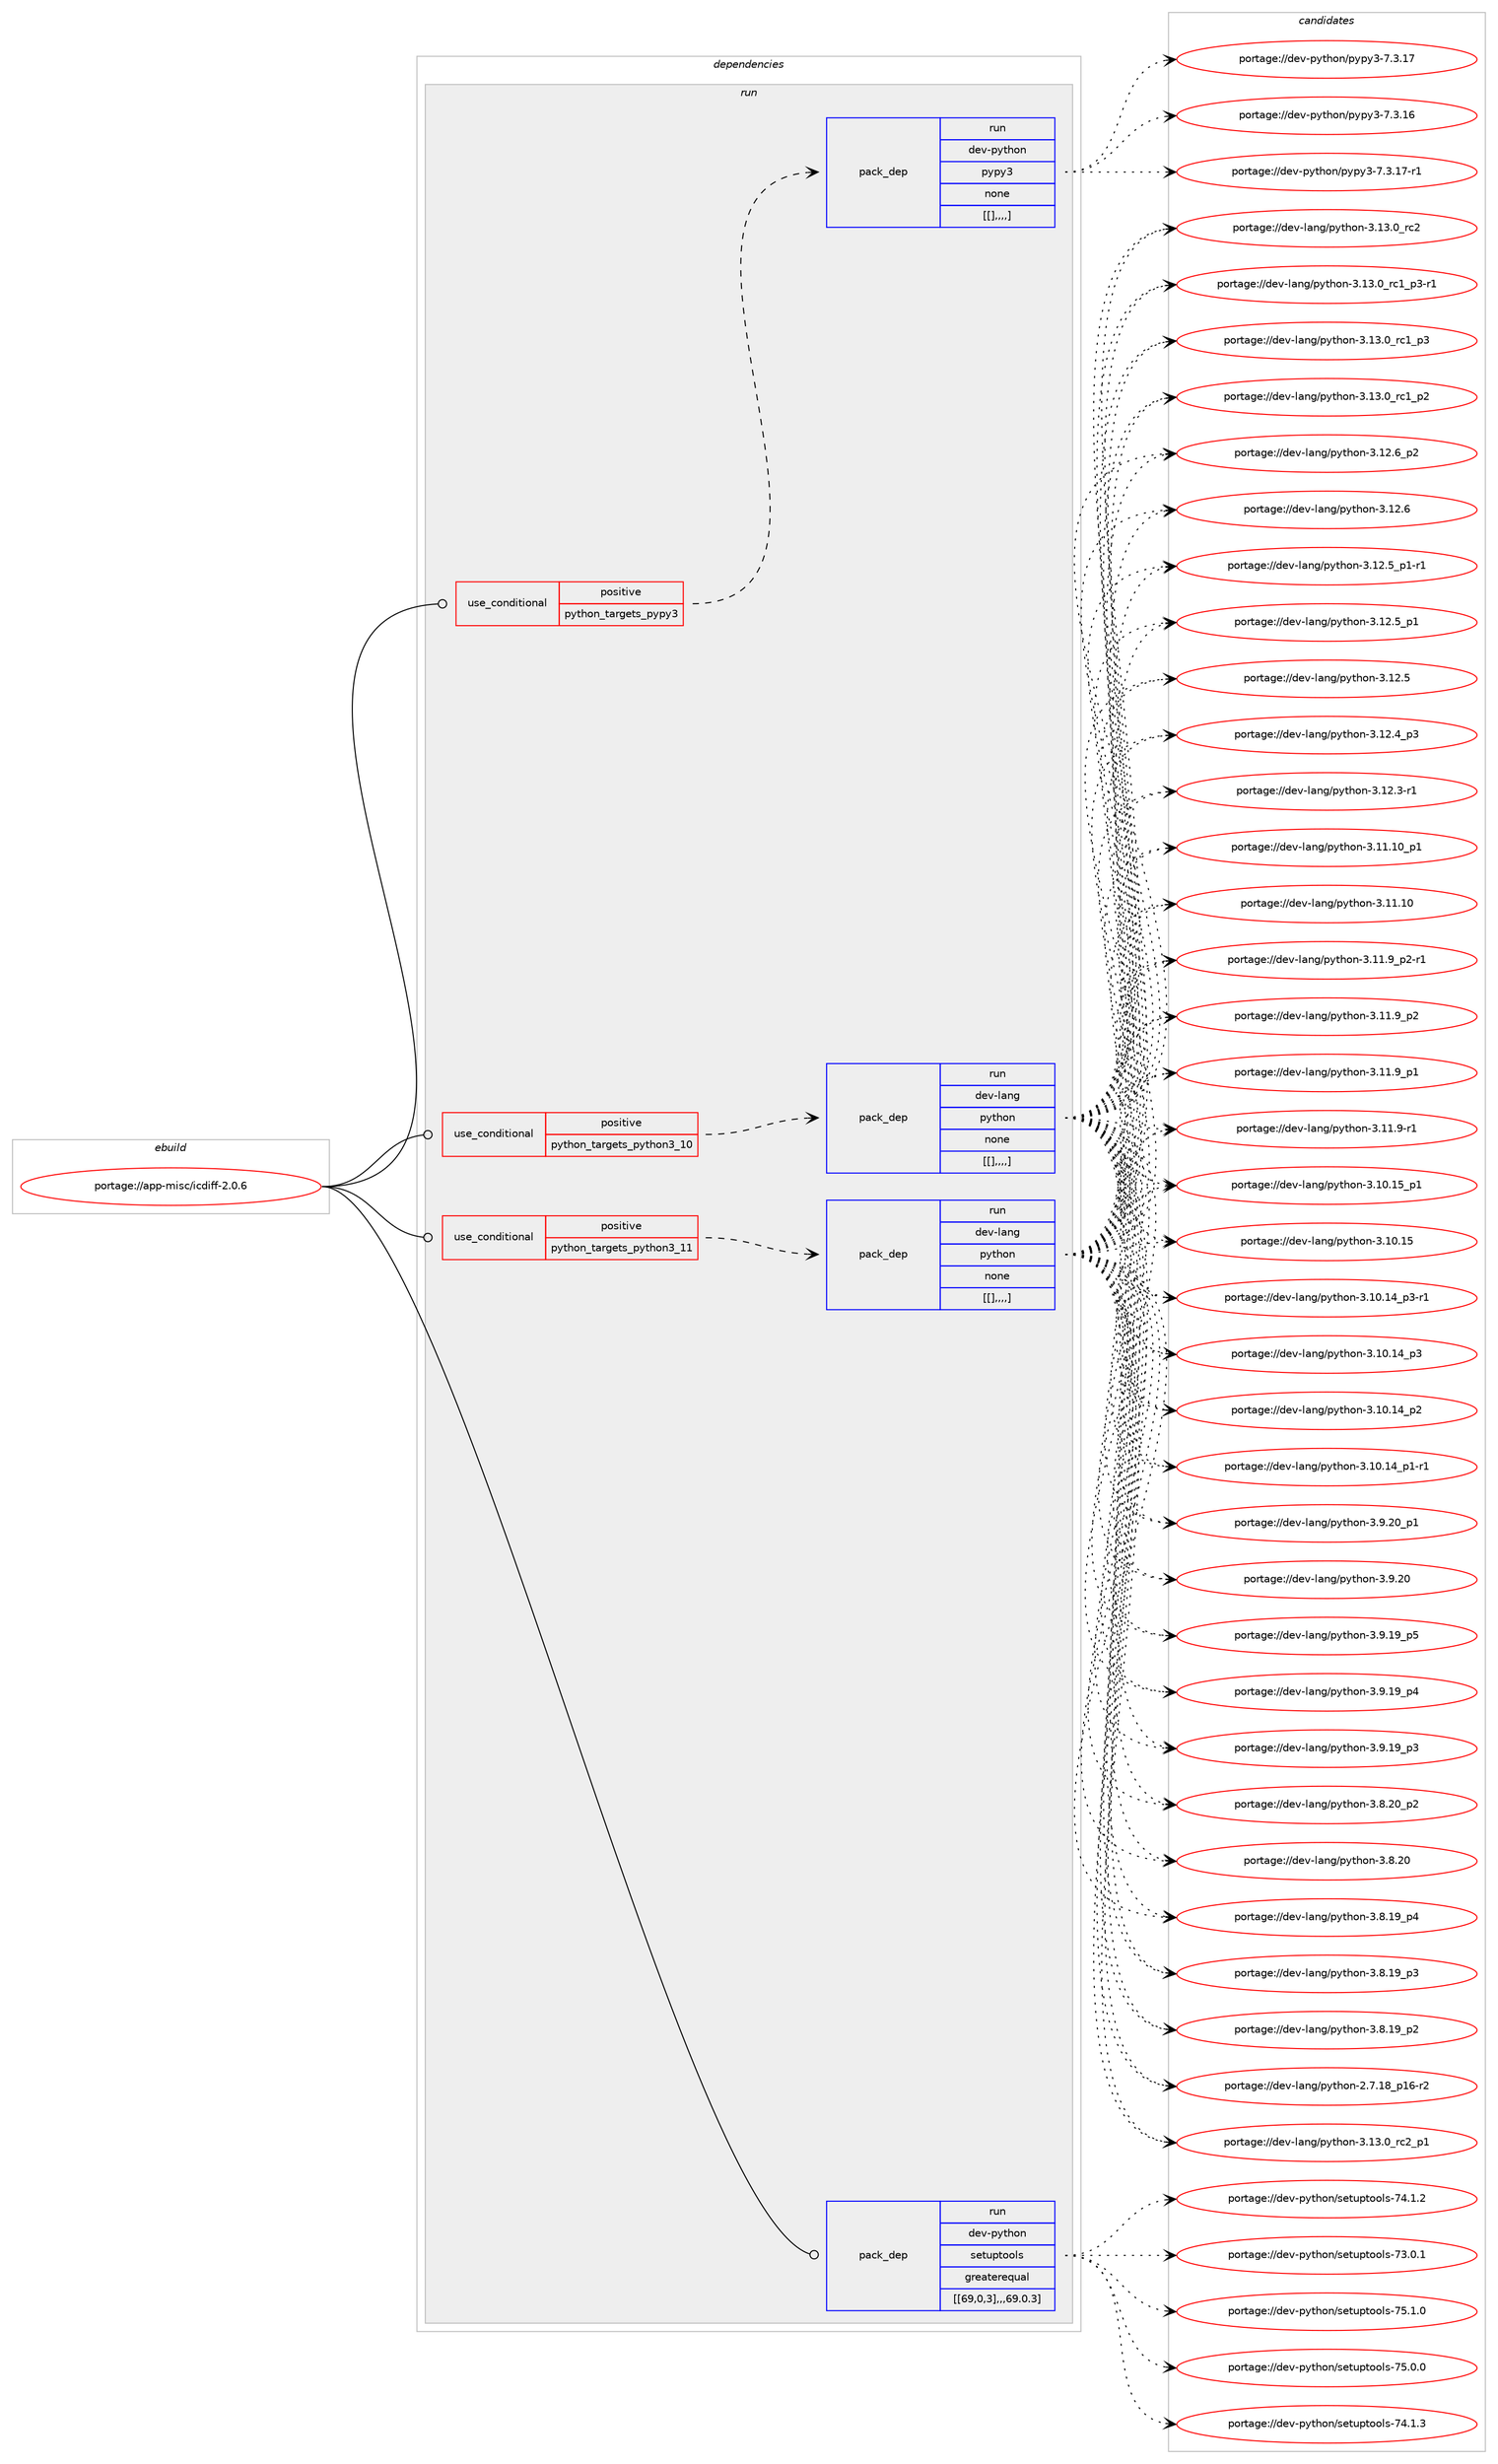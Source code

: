 digraph prolog {

# *************
# Graph options
# *************

newrank=true;
concentrate=true;
compound=true;
graph [rankdir=LR,fontname=Helvetica,fontsize=10,ranksep=1.5];#, ranksep=2.5, nodesep=0.2];
edge  [arrowhead=vee];
node  [fontname=Helvetica,fontsize=10];

# **********
# The ebuild
# **********

subgraph cluster_leftcol {
color=gray;
label=<<i>ebuild</i>>;
id [label="portage://app-misc/icdiff-2.0.6", color=red, width=4, href="../app-misc/icdiff-2.0.6.svg"];
}

# ****************
# The dependencies
# ****************

subgraph cluster_midcol {
color=gray;
label=<<i>dependencies</i>>;
subgraph cluster_compile {
fillcolor="#eeeeee";
style=filled;
label=<<i>compile</i>>;
}
subgraph cluster_compileandrun {
fillcolor="#eeeeee";
style=filled;
label=<<i>compile and run</i>>;
}
subgraph cluster_run {
fillcolor="#eeeeee";
style=filled;
label=<<i>run</i>>;
subgraph cond12502 {
dependency42552 [label=<<TABLE BORDER="0" CELLBORDER="1" CELLSPACING="0" CELLPADDING="4"><TR><TD ROWSPAN="3" CELLPADDING="10">use_conditional</TD></TR><TR><TD>positive</TD></TR><TR><TD>python_targets_pypy3</TD></TR></TABLE>>, shape=none, color=red];
subgraph pack29658 {
dependency42553 [label=<<TABLE BORDER="0" CELLBORDER="1" CELLSPACING="0" CELLPADDING="4" WIDTH="220"><TR><TD ROWSPAN="6" CELLPADDING="30">pack_dep</TD></TR><TR><TD WIDTH="110">run</TD></TR><TR><TD>dev-python</TD></TR><TR><TD>pypy3</TD></TR><TR><TD>none</TD></TR><TR><TD>[[],,,,]</TD></TR></TABLE>>, shape=none, color=blue];
}
dependency42552:e -> dependency42553:w [weight=20,style="dashed",arrowhead="vee"];
}
id:e -> dependency42552:w [weight=20,style="solid",arrowhead="odot"];
subgraph cond12503 {
dependency42554 [label=<<TABLE BORDER="0" CELLBORDER="1" CELLSPACING="0" CELLPADDING="4"><TR><TD ROWSPAN="3" CELLPADDING="10">use_conditional</TD></TR><TR><TD>positive</TD></TR><TR><TD>python_targets_python3_10</TD></TR></TABLE>>, shape=none, color=red];
subgraph pack29659 {
dependency42555 [label=<<TABLE BORDER="0" CELLBORDER="1" CELLSPACING="0" CELLPADDING="4" WIDTH="220"><TR><TD ROWSPAN="6" CELLPADDING="30">pack_dep</TD></TR><TR><TD WIDTH="110">run</TD></TR><TR><TD>dev-lang</TD></TR><TR><TD>python</TD></TR><TR><TD>none</TD></TR><TR><TD>[[],,,,]</TD></TR></TABLE>>, shape=none, color=blue];
}
dependency42554:e -> dependency42555:w [weight=20,style="dashed",arrowhead="vee"];
}
id:e -> dependency42554:w [weight=20,style="solid",arrowhead="odot"];
subgraph cond12504 {
dependency42556 [label=<<TABLE BORDER="0" CELLBORDER="1" CELLSPACING="0" CELLPADDING="4"><TR><TD ROWSPAN="3" CELLPADDING="10">use_conditional</TD></TR><TR><TD>positive</TD></TR><TR><TD>python_targets_python3_11</TD></TR></TABLE>>, shape=none, color=red];
subgraph pack29660 {
dependency42557 [label=<<TABLE BORDER="0" CELLBORDER="1" CELLSPACING="0" CELLPADDING="4" WIDTH="220"><TR><TD ROWSPAN="6" CELLPADDING="30">pack_dep</TD></TR><TR><TD WIDTH="110">run</TD></TR><TR><TD>dev-lang</TD></TR><TR><TD>python</TD></TR><TR><TD>none</TD></TR><TR><TD>[[],,,,]</TD></TR></TABLE>>, shape=none, color=blue];
}
dependency42556:e -> dependency42557:w [weight=20,style="dashed",arrowhead="vee"];
}
id:e -> dependency42556:w [weight=20,style="solid",arrowhead="odot"];
subgraph pack29661 {
dependency42558 [label=<<TABLE BORDER="0" CELLBORDER="1" CELLSPACING="0" CELLPADDING="4" WIDTH="220"><TR><TD ROWSPAN="6" CELLPADDING="30">pack_dep</TD></TR><TR><TD WIDTH="110">run</TD></TR><TR><TD>dev-python</TD></TR><TR><TD>setuptools</TD></TR><TR><TD>greaterequal</TD></TR><TR><TD>[[69,0,3],,,69.0.3]</TD></TR></TABLE>>, shape=none, color=blue];
}
id:e -> dependency42558:w [weight=20,style="solid",arrowhead="odot"];
}
}

# **************
# The candidates
# **************

subgraph cluster_choices {
rank=same;
color=gray;
label=<<i>candidates</i>>;

subgraph choice29658 {
color=black;
nodesep=1;
choice100101118451121211161041111104711212111212151455546514649554511449 [label="portage://dev-python/pypy3-7.3.17-r1", color=red, width=4,href="../dev-python/pypy3-7.3.17-r1.svg"];
choice10010111845112121116104111110471121211121215145554651464955 [label="portage://dev-python/pypy3-7.3.17", color=red, width=4,href="../dev-python/pypy3-7.3.17.svg"];
choice10010111845112121116104111110471121211121215145554651464954 [label="portage://dev-python/pypy3-7.3.16", color=red, width=4,href="../dev-python/pypy3-7.3.16.svg"];
dependency42553:e -> choice100101118451121211161041111104711212111212151455546514649554511449:w [style=dotted,weight="100"];
dependency42553:e -> choice10010111845112121116104111110471121211121215145554651464955:w [style=dotted,weight="100"];
dependency42553:e -> choice10010111845112121116104111110471121211121215145554651464954:w [style=dotted,weight="100"];
}
subgraph choice29659 {
color=black;
nodesep=1;
choice100101118451089711010347112121116104111110455146495146489511499509511249 [label="portage://dev-lang/python-3.13.0_rc2_p1", color=red, width=4,href="../dev-lang/python-3.13.0_rc2_p1.svg"];
choice10010111845108971101034711212111610411111045514649514648951149950 [label="portage://dev-lang/python-3.13.0_rc2", color=red, width=4,href="../dev-lang/python-3.13.0_rc2.svg"];
choice1001011184510897110103471121211161041111104551464951464895114994995112514511449 [label="portage://dev-lang/python-3.13.0_rc1_p3-r1", color=red, width=4,href="../dev-lang/python-3.13.0_rc1_p3-r1.svg"];
choice100101118451089711010347112121116104111110455146495146489511499499511251 [label="portage://dev-lang/python-3.13.0_rc1_p3", color=red, width=4,href="../dev-lang/python-3.13.0_rc1_p3.svg"];
choice100101118451089711010347112121116104111110455146495146489511499499511250 [label="portage://dev-lang/python-3.13.0_rc1_p2", color=red, width=4,href="../dev-lang/python-3.13.0_rc1_p2.svg"];
choice100101118451089711010347112121116104111110455146495046549511250 [label="portage://dev-lang/python-3.12.6_p2", color=red, width=4,href="../dev-lang/python-3.12.6_p2.svg"];
choice10010111845108971101034711212111610411111045514649504654 [label="portage://dev-lang/python-3.12.6", color=red, width=4,href="../dev-lang/python-3.12.6.svg"];
choice1001011184510897110103471121211161041111104551464950465395112494511449 [label="portage://dev-lang/python-3.12.5_p1-r1", color=red, width=4,href="../dev-lang/python-3.12.5_p1-r1.svg"];
choice100101118451089711010347112121116104111110455146495046539511249 [label="portage://dev-lang/python-3.12.5_p1", color=red, width=4,href="../dev-lang/python-3.12.5_p1.svg"];
choice10010111845108971101034711212111610411111045514649504653 [label="portage://dev-lang/python-3.12.5", color=red, width=4,href="../dev-lang/python-3.12.5.svg"];
choice100101118451089711010347112121116104111110455146495046529511251 [label="portage://dev-lang/python-3.12.4_p3", color=red, width=4,href="../dev-lang/python-3.12.4_p3.svg"];
choice100101118451089711010347112121116104111110455146495046514511449 [label="portage://dev-lang/python-3.12.3-r1", color=red, width=4,href="../dev-lang/python-3.12.3-r1.svg"];
choice10010111845108971101034711212111610411111045514649494649489511249 [label="portage://dev-lang/python-3.11.10_p1", color=red, width=4,href="../dev-lang/python-3.11.10_p1.svg"];
choice1001011184510897110103471121211161041111104551464949464948 [label="portage://dev-lang/python-3.11.10", color=red, width=4,href="../dev-lang/python-3.11.10.svg"];
choice1001011184510897110103471121211161041111104551464949465795112504511449 [label="portage://dev-lang/python-3.11.9_p2-r1", color=red, width=4,href="../dev-lang/python-3.11.9_p2-r1.svg"];
choice100101118451089711010347112121116104111110455146494946579511250 [label="portage://dev-lang/python-3.11.9_p2", color=red, width=4,href="../dev-lang/python-3.11.9_p2.svg"];
choice100101118451089711010347112121116104111110455146494946579511249 [label="portage://dev-lang/python-3.11.9_p1", color=red, width=4,href="../dev-lang/python-3.11.9_p1.svg"];
choice100101118451089711010347112121116104111110455146494946574511449 [label="portage://dev-lang/python-3.11.9-r1", color=red, width=4,href="../dev-lang/python-3.11.9-r1.svg"];
choice10010111845108971101034711212111610411111045514649484649539511249 [label="portage://dev-lang/python-3.10.15_p1", color=red, width=4,href="../dev-lang/python-3.10.15_p1.svg"];
choice1001011184510897110103471121211161041111104551464948464953 [label="portage://dev-lang/python-3.10.15", color=red, width=4,href="../dev-lang/python-3.10.15.svg"];
choice100101118451089711010347112121116104111110455146494846495295112514511449 [label="portage://dev-lang/python-3.10.14_p3-r1", color=red, width=4,href="../dev-lang/python-3.10.14_p3-r1.svg"];
choice10010111845108971101034711212111610411111045514649484649529511251 [label="portage://dev-lang/python-3.10.14_p3", color=red, width=4,href="../dev-lang/python-3.10.14_p3.svg"];
choice10010111845108971101034711212111610411111045514649484649529511250 [label="portage://dev-lang/python-3.10.14_p2", color=red, width=4,href="../dev-lang/python-3.10.14_p2.svg"];
choice100101118451089711010347112121116104111110455146494846495295112494511449 [label="portage://dev-lang/python-3.10.14_p1-r1", color=red, width=4,href="../dev-lang/python-3.10.14_p1-r1.svg"];
choice100101118451089711010347112121116104111110455146574650489511249 [label="portage://dev-lang/python-3.9.20_p1", color=red, width=4,href="../dev-lang/python-3.9.20_p1.svg"];
choice10010111845108971101034711212111610411111045514657465048 [label="portage://dev-lang/python-3.9.20", color=red, width=4,href="../dev-lang/python-3.9.20.svg"];
choice100101118451089711010347112121116104111110455146574649579511253 [label="portage://dev-lang/python-3.9.19_p5", color=red, width=4,href="../dev-lang/python-3.9.19_p5.svg"];
choice100101118451089711010347112121116104111110455146574649579511252 [label="portage://dev-lang/python-3.9.19_p4", color=red, width=4,href="../dev-lang/python-3.9.19_p4.svg"];
choice100101118451089711010347112121116104111110455146574649579511251 [label="portage://dev-lang/python-3.9.19_p3", color=red, width=4,href="../dev-lang/python-3.9.19_p3.svg"];
choice100101118451089711010347112121116104111110455146564650489511250 [label="portage://dev-lang/python-3.8.20_p2", color=red, width=4,href="../dev-lang/python-3.8.20_p2.svg"];
choice10010111845108971101034711212111610411111045514656465048 [label="portage://dev-lang/python-3.8.20", color=red, width=4,href="../dev-lang/python-3.8.20.svg"];
choice100101118451089711010347112121116104111110455146564649579511252 [label="portage://dev-lang/python-3.8.19_p4", color=red, width=4,href="../dev-lang/python-3.8.19_p4.svg"];
choice100101118451089711010347112121116104111110455146564649579511251 [label="portage://dev-lang/python-3.8.19_p3", color=red, width=4,href="../dev-lang/python-3.8.19_p3.svg"];
choice100101118451089711010347112121116104111110455146564649579511250 [label="portage://dev-lang/python-3.8.19_p2", color=red, width=4,href="../dev-lang/python-3.8.19_p2.svg"];
choice100101118451089711010347112121116104111110455046554649569511249544511450 [label="portage://dev-lang/python-2.7.18_p16-r2", color=red, width=4,href="../dev-lang/python-2.7.18_p16-r2.svg"];
dependency42555:e -> choice100101118451089711010347112121116104111110455146495146489511499509511249:w [style=dotted,weight="100"];
dependency42555:e -> choice10010111845108971101034711212111610411111045514649514648951149950:w [style=dotted,weight="100"];
dependency42555:e -> choice1001011184510897110103471121211161041111104551464951464895114994995112514511449:w [style=dotted,weight="100"];
dependency42555:e -> choice100101118451089711010347112121116104111110455146495146489511499499511251:w [style=dotted,weight="100"];
dependency42555:e -> choice100101118451089711010347112121116104111110455146495146489511499499511250:w [style=dotted,weight="100"];
dependency42555:e -> choice100101118451089711010347112121116104111110455146495046549511250:w [style=dotted,weight="100"];
dependency42555:e -> choice10010111845108971101034711212111610411111045514649504654:w [style=dotted,weight="100"];
dependency42555:e -> choice1001011184510897110103471121211161041111104551464950465395112494511449:w [style=dotted,weight="100"];
dependency42555:e -> choice100101118451089711010347112121116104111110455146495046539511249:w [style=dotted,weight="100"];
dependency42555:e -> choice10010111845108971101034711212111610411111045514649504653:w [style=dotted,weight="100"];
dependency42555:e -> choice100101118451089711010347112121116104111110455146495046529511251:w [style=dotted,weight="100"];
dependency42555:e -> choice100101118451089711010347112121116104111110455146495046514511449:w [style=dotted,weight="100"];
dependency42555:e -> choice10010111845108971101034711212111610411111045514649494649489511249:w [style=dotted,weight="100"];
dependency42555:e -> choice1001011184510897110103471121211161041111104551464949464948:w [style=dotted,weight="100"];
dependency42555:e -> choice1001011184510897110103471121211161041111104551464949465795112504511449:w [style=dotted,weight="100"];
dependency42555:e -> choice100101118451089711010347112121116104111110455146494946579511250:w [style=dotted,weight="100"];
dependency42555:e -> choice100101118451089711010347112121116104111110455146494946579511249:w [style=dotted,weight="100"];
dependency42555:e -> choice100101118451089711010347112121116104111110455146494946574511449:w [style=dotted,weight="100"];
dependency42555:e -> choice10010111845108971101034711212111610411111045514649484649539511249:w [style=dotted,weight="100"];
dependency42555:e -> choice1001011184510897110103471121211161041111104551464948464953:w [style=dotted,weight="100"];
dependency42555:e -> choice100101118451089711010347112121116104111110455146494846495295112514511449:w [style=dotted,weight="100"];
dependency42555:e -> choice10010111845108971101034711212111610411111045514649484649529511251:w [style=dotted,weight="100"];
dependency42555:e -> choice10010111845108971101034711212111610411111045514649484649529511250:w [style=dotted,weight="100"];
dependency42555:e -> choice100101118451089711010347112121116104111110455146494846495295112494511449:w [style=dotted,weight="100"];
dependency42555:e -> choice100101118451089711010347112121116104111110455146574650489511249:w [style=dotted,weight="100"];
dependency42555:e -> choice10010111845108971101034711212111610411111045514657465048:w [style=dotted,weight="100"];
dependency42555:e -> choice100101118451089711010347112121116104111110455146574649579511253:w [style=dotted,weight="100"];
dependency42555:e -> choice100101118451089711010347112121116104111110455146574649579511252:w [style=dotted,weight="100"];
dependency42555:e -> choice100101118451089711010347112121116104111110455146574649579511251:w [style=dotted,weight="100"];
dependency42555:e -> choice100101118451089711010347112121116104111110455146564650489511250:w [style=dotted,weight="100"];
dependency42555:e -> choice10010111845108971101034711212111610411111045514656465048:w [style=dotted,weight="100"];
dependency42555:e -> choice100101118451089711010347112121116104111110455146564649579511252:w [style=dotted,weight="100"];
dependency42555:e -> choice100101118451089711010347112121116104111110455146564649579511251:w [style=dotted,weight="100"];
dependency42555:e -> choice100101118451089711010347112121116104111110455146564649579511250:w [style=dotted,weight="100"];
dependency42555:e -> choice100101118451089711010347112121116104111110455046554649569511249544511450:w [style=dotted,weight="100"];
}
subgraph choice29660 {
color=black;
nodesep=1;
choice100101118451089711010347112121116104111110455146495146489511499509511249 [label="portage://dev-lang/python-3.13.0_rc2_p1", color=red, width=4,href="../dev-lang/python-3.13.0_rc2_p1.svg"];
choice10010111845108971101034711212111610411111045514649514648951149950 [label="portage://dev-lang/python-3.13.0_rc2", color=red, width=4,href="../dev-lang/python-3.13.0_rc2.svg"];
choice1001011184510897110103471121211161041111104551464951464895114994995112514511449 [label="portage://dev-lang/python-3.13.0_rc1_p3-r1", color=red, width=4,href="../dev-lang/python-3.13.0_rc1_p3-r1.svg"];
choice100101118451089711010347112121116104111110455146495146489511499499511251 [label="portage://dev-lang/python-3.13.0_rc1_p3", color=red, width=4,href="../dev-lang/python-3.13.0_rc1_p3.svg"];
choice100101118451089711010347112121116104111110455146495146489511499499511250 [label="portage://dev-lang/python-3.13.0_rc1_p2", color=red, width=4,href="../dev-lang/python-3.13.0_rc1_p2.svg"];
choice100101118451089711010347112121116104111110455146495046549511250 [label="portage://dev-lang/python-3.12.6_p2", color=red, width=4,href="../dev-lang/python-3.12.6_p2.svg"];
choice10010111845108971101034711212111610411111045514649504654 [label="portage://dev-lang/python-3.12.6", color=red, width=4,href="../dev-lang/python-3.12.6.svg"];
choice1001011184510897110103471121211161041111104551464950465395112494511449 [label="portage://dev-lang/python-3.12.5_p1-r1", color=red, width=4,href="../dev-lang/python-3.12.5_p1-r1.svg"];
choice100101118451089711010347112121116104111110455146495046539511249 [label="portage://dev-lang/python-3.12.5_p1", color=red, width=4,href="../dev-lang/python-3.12.5_p1.svg"];
choice10010111845108971101034711212111610411111045514649504653 [label="portage://dev-lang/python-3.12.5", color=red, width=4,href="../dev-lang/python-3.12.5.svg"];
choice100101118451089711010347112121116104111110455146495046529511251 [label="portage://dev-lang/python-3.12.4_p3", color=red, width=4,href="../dev-lang/python-3.12.4_p3.svg"];
choice100101118451089711010347112121116104111110455146495046514511449 [label="portage://dev-lang/python-3.12.3-r1", color=red, width=4,href="../dev-lang/python-3.12.3-r1.svg"];
choice10010111845108971101034711212111610411111045514649494649489511249 [label="portage://dev-lang/python-3.11.10_p1", color=red, width=4,href="../dev-lang/python-3.11.10_p1.svg"];
choice1001011184510897110103471121211161041111104551464949464948 [label="portage://dev-lang/python-3.11.10", color=red, width=4,href="../dev-lang/python-3.11.10.svg"];
choice1001011184510897110103471121211161041111104551464949465795112504511449 [label="portage://dev-lang/python-3.11.9_p2-r1", color=red, width=4,href="../dev-lang/python-3.11.9_p2-r1.svg"];
choice100101118451089711010347112121116104111110455146494946579511250 [label="portage://dev-lang/python-3.11.9_p2", color=red, width=4,href="../dev-lang/python-3.11.9_p2.svg"];
choice100101118451089711010347112121116104111110455146494946579511249 [label="portage://dev-lang/python-3.11.9_p1", color=red, width=4,href="../dev-lang/python-3.11.9_p1.svg"];
choice100101118451089711010347112121116104111110455146494946574511449 [label="portage://dev-lang/python-3.11.9-r1", color=red, width=4,href="../dev-lang/python-3.11.9-r1.svg"];
choice10010111845108971101034711212111610411111045514649484649539511249 [label="portage://dev-lang/python-3.10.15_p1", color=red, width=4,href="../dev-lang/python-3.10.15_p1.svg"];
choice1001011184510897110103471121211161041111104551464948464953 [label="portage://dev-lang/python-3.10.15", color=red, width=4,href="../dev-lang/python-3.10.15.svg"];
choice100101118451089711010347112121116104111110455146494846495295112514511449 [label="portage://dev-lang/python-3.10.14_p3-r1", color=red, width=4,href="../dev-lang/python-3.10.14_p3-r1.svg"];
choice10010111845108971101034711212111610411111045514649484649529511251 [label="portage://dev-lang/python-3.10.14_p3", color=red, width=4,href="../dev-lang/python-3.10.14_p3.svg"];
choice10010111845108971101034711212111610411111045514649484649529511250 [label="portage://dev-lang/python-3.10.14_p2", color=red, width=4,href="../dev-lang/python-3.10.14_p2.svg"];
choice100101118451089711010347112121116104111110455146494846495295112494511449 [label="portage://dev-lang/python-3.10.14_p1-r1", color=red, width=4,href="../dev-lang/python-3.10.14_p1-r1.svg"];
choice100101118451089711010347112121116104111110455146574650489511249 [label="portage://dev-lang/python-3.9.20_p1", color=red, width=4,href="../dev-lang/python-3.9.20_p1.svg"];
choice10010111845108971101034711212111610411111045514657465048 [label="portage://dev-lang/python-3.9.20", color=red, width=4,href="../dev-lang/python-3.9.20.svg"];
choice100101118451089711010347112121116104111110455146574649579511253 [label="portage://dev-lang/python-3.9.19_p5", color=red, width=4,href="../dev-lang/python-3.9.19_p5.svg"];
choice100101118451089711010347112121116104111110455146574649579511252 [label="portage://dev-lang/python-3.9.19_p4", color=red, width=4,href="../dev-lang/python-3.9.19_p4.svg"];
choice100101118451089711010347112121116104111110455146574649579511251 [label="portage://dev-lang/python-3.9.19_p3", color=red, width=4,href="../dev-lang/python-3.9.19_p3.svg"];
choice100101118451089711010347112121116104111110455146564650489511250 [label="portage://dev-lang/python-3.8.20_p2", color=red, width=4,href="../dev-lang/python-3.8.20_p2.svg"];
choice10010111845108971101034711212111610411111045514656465048 [label="portage://dev-lang/python-3.8.20", color=red, width=4,href="../dev-lang/python-3.8.20.svg"];
choice100101118451089711010347112121116104111110455146564649579511252 [label="portage://dev-lang/python-3.8.19_p4", color=red, width=4,href="../dev-lang/python-3.8.19_p4.svg"];
choice100101118451089711010347112121116104111110455146564649579511251 [label="portage://dev-lang/python-3.8.19_p3", color=red, width=4,href="../dev-lang/python-3.8.19_p3.svg"];
choice100101118451089711010347112121116104111110455146564649579511250 [label="portage://dev-lang/python-3.8.19_p2", color=red, width=4,href="../dev-lang/python-3.8.19_p2.svg"];
choice100101118451089711010347112121116104111110455046554649569511249544511450 [label="portage://dev-lang/python-2.7.18_p16-r2", color=red, width=4,href="../dev-lang/python-2.7.18_p16-r2.svg"];
dependency42557:e -> choice100101118451089711010347112121116104111110455146495146489511499509511249:w [style=dotted,weight="100"];
dependency42557:e -> choice10010111845108971101034711212111610411111045514649514648951149950:w [style=dotted,weight="100"];
dependency42557:e -> choice1001011184510897110103471121211161041111104551464951464895114994995112514511449:w [style=dotted,weight="100"];
dependency42557:e -> choice100101118451089711010347112121116104111110455146495146489511499499511251:w [style=dotted,weight="100"];
dependency42557:e -> choice100101118451089711010347112121116104111110455146495146489511499499511250:w [style=dotted,weight="100"];
dependency42557:e -> choice100101118451089711010347112121116104111110455146495046549511250:w [style=dotted,weight="100"];
dependency42557:e -> choice10010111845108971101034711212111610411111045514649504654:w [style=dotted,weight="100"];
dependency42557:e -> choice1001011184510897110103471121211161041111104551464950465395112494511449:w [style=dotted,weight="100"];
dependency42557:e -> choice100101118451089711010347112121116104111110455146495046539511249:w [style=dotted,weight="100"];
dependency42557:e -> choice10010111845108971101034711212111610411111045514649504653:w [style=dotted,weight="100"];
dependency42557:e -> choice100101118451089711010347112121116104111110455146495046529511251:w [style=dotted,weight="100"];
dependency42557:e -> choice100101118451089711010347112121116104111110455146495046514511449:w [style=dotted,weight="100"];
dependency42557:e -> choice10010111845108971101034711212111610411111045514649494649489511249:w [style=dotted,weight="100"];
dependency42557:e -> choice1001011184510897110103471121211161041111104551464949464948:w [style=dotted,weight="100"];
dependency42557:e -> choice1001011184510897110103471121211161041111104551464949465795112504511449:w [style=dotted,weight="100"];
dependency42557:e -> choice100101118451089711010347112121116104111110455146494946579511250:w [style=dotted,weight="100"];
dependency42557:e -> choice100101118451089711010347112121116104111110455146494946579511249:w [style=dotted,weight="100"];
dependency42557:e -> choice100101118451089711010347112121116104111110455146494946574511449:w [style=dotted,weight="100"];
dependency42557:e -> choice10010111845108971101034711212111610411111045514649484649539511249:w [style=dotted,weight="100"];
dependency42557:e -> choice1001011184510897110103471121211161041111104551464948464953:w [style=dotted,weight="100"];
dependency42557:e -> choice100101118451089711010347112121116104111110455146494846495295112514511449:w [style=dotted,weight="100"];
dependency42557:e -> choice10010111845108971101034711212111610411111045514649484649529511251:w [style=dotted,weight="100"];
dependency42557:e -> choice10010111845108971101034711212111610411111045514649484649529511250:w [style=dotted,weight="100"];
dependency42557:e -> choice100101118451089711010347112121116104111110455146494846495295112494511449:w [style=dotted,weight="100"];
dependency42557:e -> choice100101118451089711010347112121116104111110455146574650489511249:w [style=dotted,weight="100"];
dependency42557:e -> choice10010111845108971101034711212111610411111045514657465048:w [style=dotted,weight="100"];
dependency42557:e -> choice100101118451089711010347112121116104111110455146574649579511253:w [style=dotted,weight="100"];
dependency42557:e -> choice100101118451089711010347112121116104111110455146574649579511252:w [style=dotted,weight="100"];
dependency42557:e -> choice100101118451089711010347112121116104111110455146574649579511251:w [style=dotted,weight="100"];
dependency42557:e -> choice100101118451089711010347112121116104111110455146564650489511250:w [style=dotted,weight="100"];
dependency42557:e -> choice10010111845108971101034711212111610411111045514656465048:w [style=dotted,weight="100"];
dependency42557:e -> choice100101118451089711010347112121116104111110455146564649579511252:w [style=dotted,weight="100"];
dependency42557:e -> choice100101118451089711010347112121116104111110455146564649579511251:w [style=dotted,weight="100"];
dependency42557:e -> choice100101118451089711010347112121116104111110455146564649579511250:w [style=dotted,weight="100"];
dependency42557:e -> choice100101118451089711010347112121116104111110455046554649569511249544511450:w [style=dotted,weight="100"];
}
subgraph choice29661 {
color=black;
nodesep=1;
choice100101118451121211161041111104711510111611711211611111110811545555346494648 [label="portage://dev-python/setuptools-75.1.0", color=red, width=4,href="../dev-python/setuptools-75.1.0.svg"];
choice100101118451121211161041111104711510111611711211611111110811545555346484648 [label="portage://dev-python/setuptools-75.0.0", color=red, width=4,href="../dev-python/setuptools-75.0.0.svg"];
choice100101118451121211161041111104711510111611711211611111110811545555246494651 [label="portage://dev-python/setuptools-74.1.3", color=red, width=4,href="../dev-python/setuptools-74.1.3.svg"];
choice100101118451121211161041111104711510111611711211611111110811545555246494650 [label="portage://dev-python/setuptools-74.1.2", color=red, width=4,href="../dev-python/setuptools-74.1.2.svg"];
choice100101118451121211161041111104711510111611711211611111110811545555146484649 [label="portage://dev-python/setuptools-73.0.1", color=red, width=4,href="../dev-python/setuptools-73.0.1.svg"];
dependency42558:e -> choice100101118451121211161041111104711510111611711211611111110811545555346494648:w [style=dotted,weight="100"];
dependency42558:e -> choice100101118451121211161041111104711510111611711211611111110811545555346484648:w [style=dotted,weight="100"];
dependency42558:e -> choice100101118451121211161041111104711510111611711211611111110811545555246494651:w [style=dotted,weight="100"];
dependency42558:e -> choice100101118451121211161041111104711510111611711211611111110811545555246494650:w [style=dotted,weight="100"];
dependency42558:e -> choice100101118451121211161041111104711510111611711211611111110811545555146484649:w [style=dotted,weight="100"];
}
}

}
